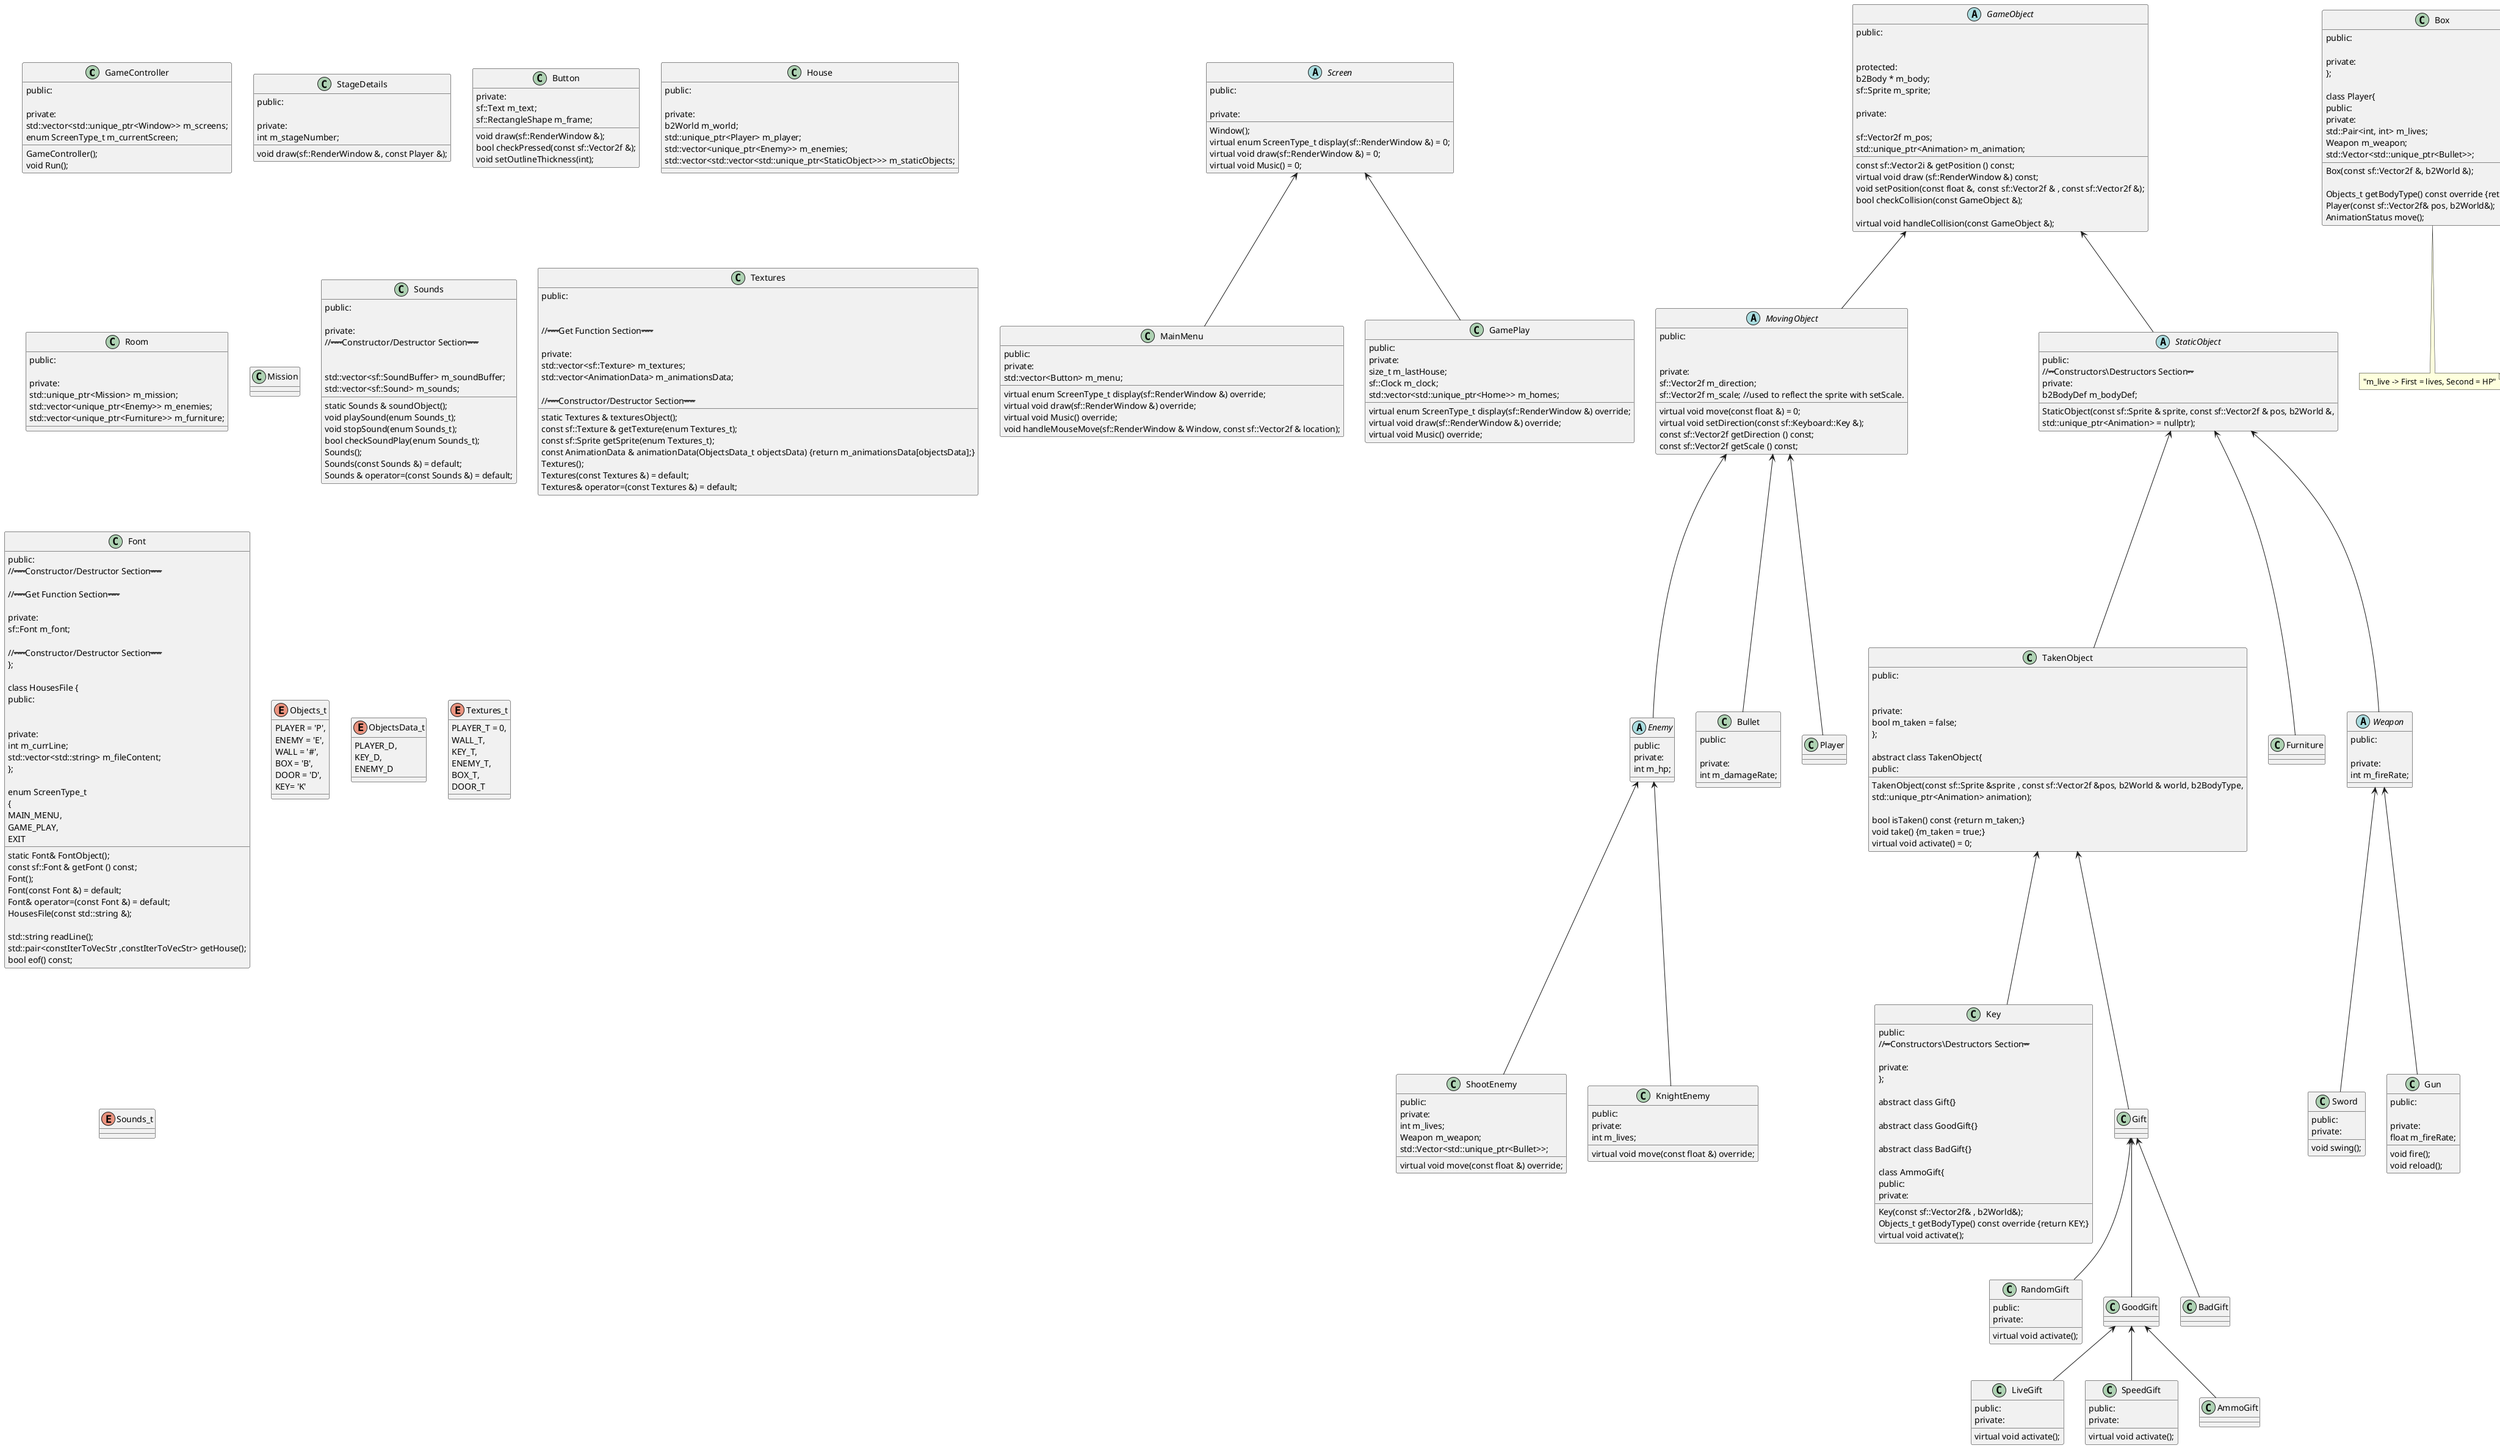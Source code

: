 @startuml

class GameController {
public:
    GameController();
    void Run();

private:
    std::vector<std::unique_ptr<Window>> m_screens;
    enum ScreenType_t m_currentScreen;
}

abstract class Screen {
public:
    Window();
    virtual enum ScreenType_t display(sf::RenderWindow &) = 0;
    virtual void draw(sf::RenderWindow &) = 0;
    virtual void Music() = 0;

private:
}

class MainMenu{
public:
    virtual enum ScreenType_t display(sf::RenderWindow &) override;
    virtual void draw(sf::RenderWindow &) override;
    virtual void Music() override;
private:
    std::vector<Button> m_menu;
    void handleMouseMove(sf::RenderWindow & Window, const sf::Vector2f & location);
}

class GamePlay{
public:
    virtual enum ScreenType_t display(sf::RenderWindow &) override;
    virtual void draw(sf::RenderWindow &) override;
    virtual void Music() override;
private:
    size_t m_lastHouse;
    sf::Clock m_clock;
    std::vector<std::unique_ptr<Home>> m_homes;
}

class StageDetails{
public:
    void draw(sf::RenderWindow &, const Player &);

private:
    int m_stageNumber;
}

class Button{
    void draw(sf::RenderWindow &);
    bool checkPressed(const sf::Vector2f &);
    void setOutlineThickness(int);

private:
    sf::Text m_text;
    sf::RectangleShape m_frame;
}

class House{
public:

private:
    b2World m_world;
    std::unique_ptr<Player> m_player;
    std::vector<unique_ptr<Enemy>> m_enemies;
    std::vector<std::vector<std::unique_ptr<StaticObject>>> m_staticObjects;
}

class Room{
public:

private:
    std::unique_ptr<Mission> m_mission;
    std::vector<unique_ptr<Enemy>> m_enemies;
    std::vector<unique_ptr<Furniture>> m_furniture;
}

abstract class GameObject{
public:
    const sf::Vector2i & getPosition () const;
    virtual void draw (sf::RenderWindow &) const;
    void setPosition(const float &, const sf::Vector2f & , const sf::Vector2f &);
    bool checkCollision(const GameObject &);

    virtual void handleCollision(const GameObject &);

protected:
    b2Body * m_body;
    sf::Sprite m_sprite;

private:

    sf::Vector2f m_pos;
    std::unique_ptr<Animation> m_animation;
}

Abstract class MovingObject{
public:
    virtual void move(const float &) = 0;
    virtual void setDirection(const sf::Keyboard::Key &);
    const sf::Vector2f getDirection () const;
    const sf::Vector2f getScale () const;


private:
    sf::Vector2f m_direction;
    sf::Vector2f m_scale; //used to reflect the sprite with setScale.
}

abstract class StaticObject{
public:
    //----------Constructors\Destructors Section----------
    StaticObject(const sf::Sprite & sprite, const sf::Vector2f & pos, b2World &,
                 std::unique_ptr<Animation> = nullptr);
private:
    b2BodyDef m_bodyDef;
}

class TakenObject{
public:
    TakenObject(const sf::Sprite &sprite , const sf::Vector2f &pos, b2World & world, b2BodyType,
                std::unique_ptr<Animation> animation);

    bool isTaken() const {return m_taken;}
    void take() {m_taken = true;}

private:
    bool m_taken = false;
};

abstract class TakenObject{
public:
    virtual void activate() = 0;
}

class Furniture{}

class Box{
public:
    Box(const sf::Vector2f &, b2World &);

    Objects_t getBodyType() const override {return BOX;}
private:
};

class Player{
public:
    Player(const sf::Vector2f& pos, b2World&);
    AnimationStatus move();
private:
    std::Pair<int, int> m_lives;
    Weapon m_weapon;
    std::Vector<std::unique_ptr<Bullet>>;
}

note bottom
"m_live -> First = lives, Second = HP"
end note

abstract class Enemy{
public:
private:
    int m_hp;
}

class ShootEnemy{
public:
    virtual void move(const float &) override;
private:
    int m_lives;
    Weapon m_weapon;
    std::Vector<std::unique_ptr<Bullet>>;
}

class KnightEnemy{
public:
    virtual void move(const float &) override;
private:
    int m_lives;
}

class Mission{}

abstract class Weapon{
public:

private:
    int m_fireRate;
}

class Sword{
public:
    void swing();
private:
}

class Gun{
public:
    void fire();
    void reload();

private:
    float m_fireRate;
}

class Bullet{
public:

private:
    int m_damageRate;
}

class Key{
public:
    //----------Constructors\Destructors Section----------
    Key(const sf::Vector2f& , b2World&);
    Objects_t getBodyType() const override {return KEY;}

private:
};

abstract class Gift{}

abstract class GoodGift{}

abstract class BadGift{}

class AmmoGift{
public:
    virtual void activate();
private:
}

class LiveGift{
public:
    virtual void activate();
private:
}

class SpeedGift{
public:
    virtual void activate();
private:
}

class RandomGift{
public:
    virtual void activate();
private:
}

class Sounds{
public:
static Sounds & soundObject();
    void playSound(enum Sounds_t);
    void stopSound(enum Sounds_t);
    bool checkSoundPlay(enum Sounds_t);

private:
    //--------------------Constructor/Destructor Section--------------------
    Sounds();
    Sounds(const Sounds &) = default;
    Sounds & operator=(const Sounds &) = default;


    std::vector<sf::SoundBuffer> m_soundBuffer;
    std::vector<sf::Sound> m_sounds;
}

class Textures{
public:

    static Textures & texturesObject();

    //--------------------Get Function Section--------------------
    const sf::Texture & getTexture(enum Textures_t);
    const sf::Sprite getSprite(enum Textures_t);
    const AnimationData & animationData(ObjectsData_t objectsData) {return m_animationsData[objectsData];}

private:
    std::vector<sf::Texture> m_textures;
    std::vector<AnimationData> m_animationsData;

    //--------------------Constructor/Destructor Section--------------------
    Textures();
    Textures(const Textures &) = default;
    Textures& operator=(const Textures &) = default;
}

class Font {
public:
    //--------------------Constructor/Destructor Section--------------------
    static Font& FontObject();

    //--------------------Get Function Section--------------------
    const sf::Font & getFont () const;

private:
    sf::Font m_font;

    //--------------------Constructor/Destructor Section--------------------
    Font();
    Font(const Font &) = default;
    Font& operator=(const Font &) = default;
};

class HousesFile {
public:
    HousesFile(const std::string &);

    std::string readLine();
    std::pair<constIterToVecStr ,constIterToVecStr> getHouse();
    bool eof() const;

private:
    int m_currLine;
    std::vector<std::string> m_fileContent;
};

enum ScreenType_t
{
MAIN_MENU,
GAME_PLAY,
EXIT
}

enum Objects_t
{
PLAYER = 'P',
ENEMY = 'E',
WALL = '#',
BOX = 'B',
DOOR = 'D',
KEY= 'K'
}

enum ObjectsData_t
{
PLAYER_D,
KEY_D,
ENEMY_D
}

enum Textures_t
{
PLAYER_T = 0,
WALL_T,
KEY_T,
ENEMY_T,
BOX_T,
DOOR_T
}

enum Sounds_t
{
}

Screen <-- MainMenu
Screen <-- GamePlay
GameObject <-- MovingObject
GameObject <-- StaticObject
MovingObject <-- Player
MovingObject <-- Enemy
MovingObject <-- Bullet
StaticObject <-- TakenObject
StaticObject <-- Furniture
StaticObject <-- Weapon
TakenObject <-- Gift
TakenObject <-- Key
Enemy <-- KnightEnemy
Enemy <-- ShootEnemy
Weapon <-- Sword
Weapon <-- Gun
Gift <-- GoodGift
Gift <-- BadGift
Gift <-- RandomGift
GoodGift <-- AmmoGift
GoodGift <-- LiveGift
GoodGift <-- SpeedGift

@enduml